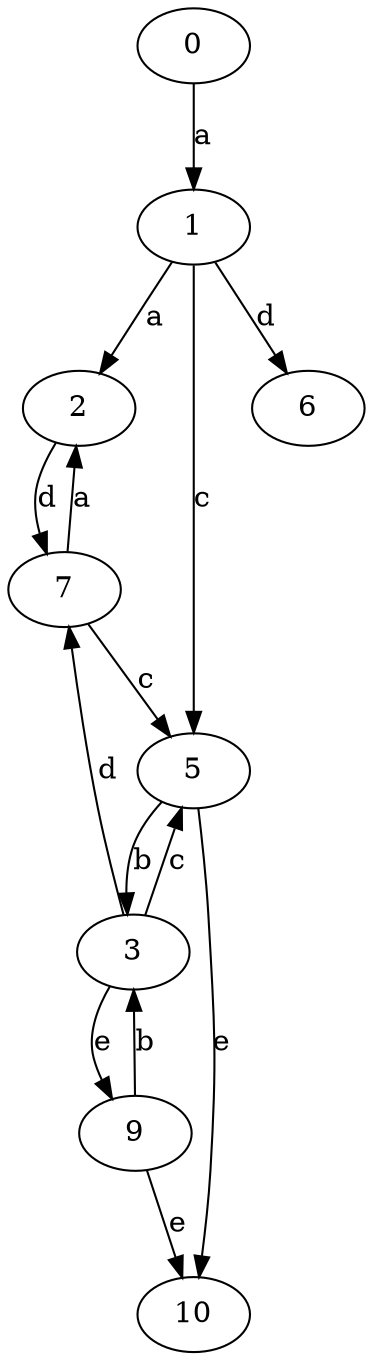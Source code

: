 strict digraph  {
0;
1;
2;
3;
5;
6;
7;
9;
10;
0 -> 1  [label=a];
1 -> 2  [label=a];
1 -> 5  [label=c];
1 -> 6  [label=d];
2 -> 7  [label=d];
3 -> 5  [label=c];
3 -> 7  [label=d];
3 -> 9  [label=e];
5 -> 3  [label=b];
5 -> 10  [label=e];
7 -> 2  [label=a];
7 -> 5  [label=c];
9 -> 3  [label=b];
9 -> 10  [label=e];
}

